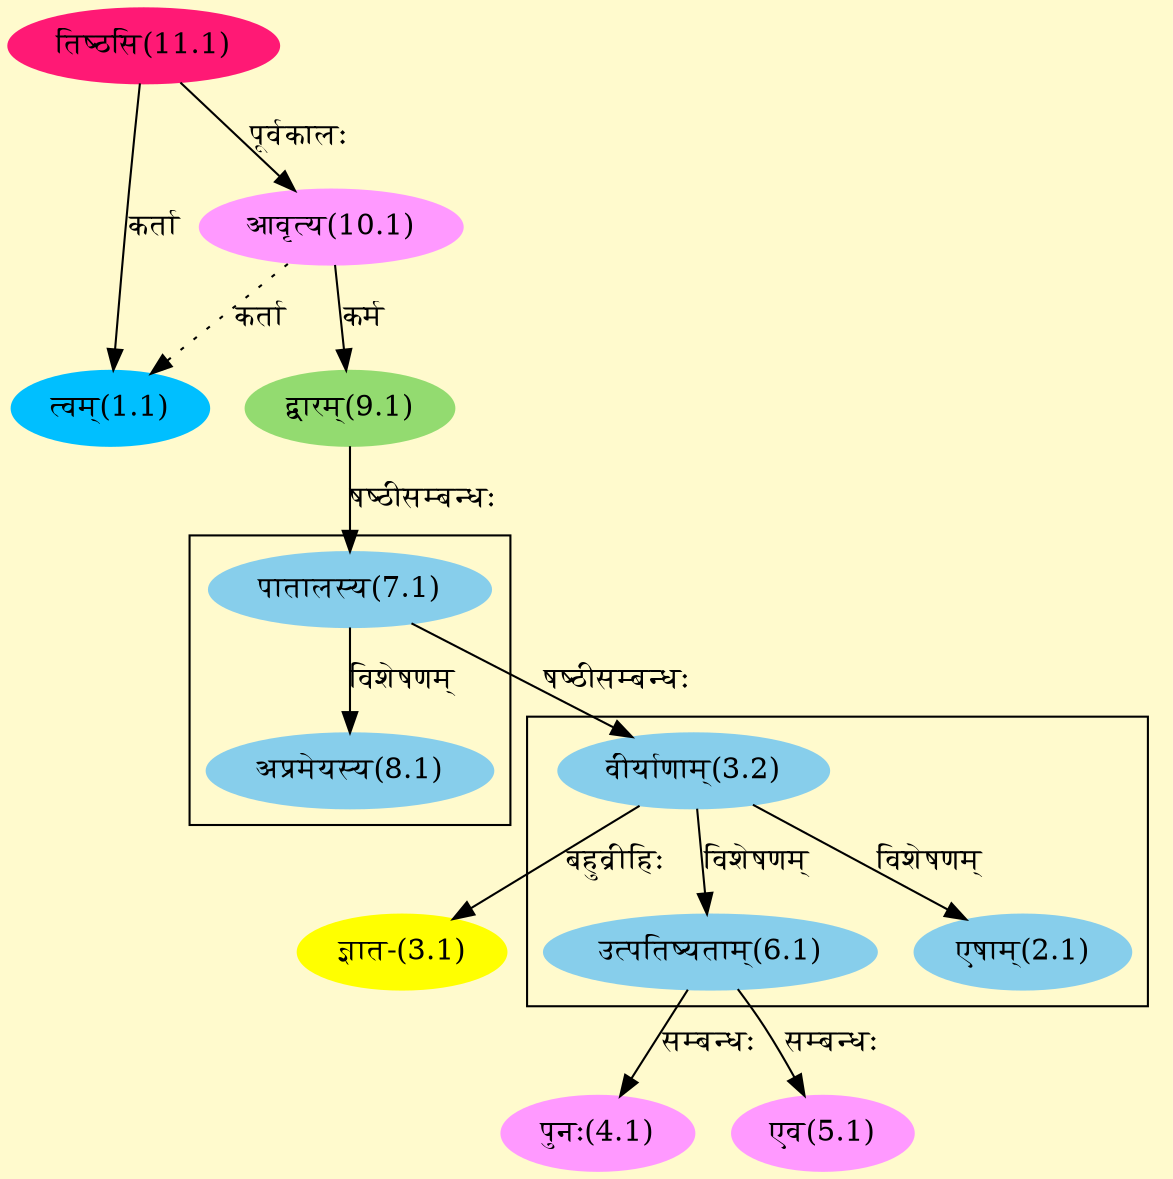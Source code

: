 digraph G{
rankdir=BT;
 compound=true;
 bgcolor="lemonchiffon1";

subgraph cluster_1{
Node2_1 [style=filled, color="#87CEEB" label = "एषाम्(2.1)"]
Node3_2 [style=filled, color="#87CEEB" label = "वीर्याणाम्(3.2)"]
Node6_1 [style=filled, color="#87CEEB" label = "उत्पतिष्यताम्(6.1)"]

}

subgraph cluster_2{
Node8_1 [style=filled, color="#87CEEB" label = "अप्रमेयस्य(8.1)"]
Node7_1 [style=filled, color="#87CEEB" label = "पातालस्य(7.1)"]

}
Node1_1 [style=filled, color="#00BFFF" label = "त्वम्(1.1)"]
Node11_1 [style=filled, color="#FF1975" label = "तिष्ठसि(11.1)"]
Node10_1 [style=filled, color="#FF99FF" label = "आवृत्य(10.1)"]
Node3_1 [style=filled, color="#FFFF00" label = "ज्ञात-(3.1)"]
Node3_2 [style=filled, color="#87CEEB" label = "वीर्याणाम्(3.2)"]
Node7_1 [style=filled, color="#87CEEB" label = "पातालस्य(7.1)"]
Node4_1 [style=filled, color="#FF99FF" label = "पुनः(4.1)"]
Node6_1 [style=filled, color="#87CEEB" label = "उत्पतिष्यताम्(6.1)"]
Node5_1 [style=filled, color="#FF99FF" label = "एव(5.1)"]
Node9_1 [style=filled, color="#93DB70" label = "द्वारम्(9.1)"]
/* Start of Relations section */

Node1_1 -> Node11_1 [  label="कर्ता"  dir="back" ]
Node1_1 -> Node10_1 [ style=dotted label="कर्ता"  dir="back" ]
Node2_1 -> Node3_2 [  label="विशेषणम्"  dir="back" ]
Node3_1 -> Node3_2 [  label="बहुव्रीहिः"  dir="back" ]
Node3_2 -> Node7_1 [  label="षष्ठीसम्बन्धः"  dir="back" ]
Node4_1 -> Node6_1 [  label="सम्बन्धः"  dir="back" ]
Node5_1 -> Node6_1 [  label="सम्बन्धः"  dir="back" ]
Node6_1 -> Node3_2 [  label="विशेषणम्"  dir="back" ]
Node7_1 -> Node9_1 [  label="षष्ठीसम्बन्धः"  dir="back" ]
Node8_1 -> Node7_1 [  label="विशेषणम्"  dir="back" ]
Node9_1 -> Node10_1 [  label="कर्म"  dir="back" ]
Node10_1 -> Node11_1 [  label="पूर्वकालः"  dir="back" ]
}
